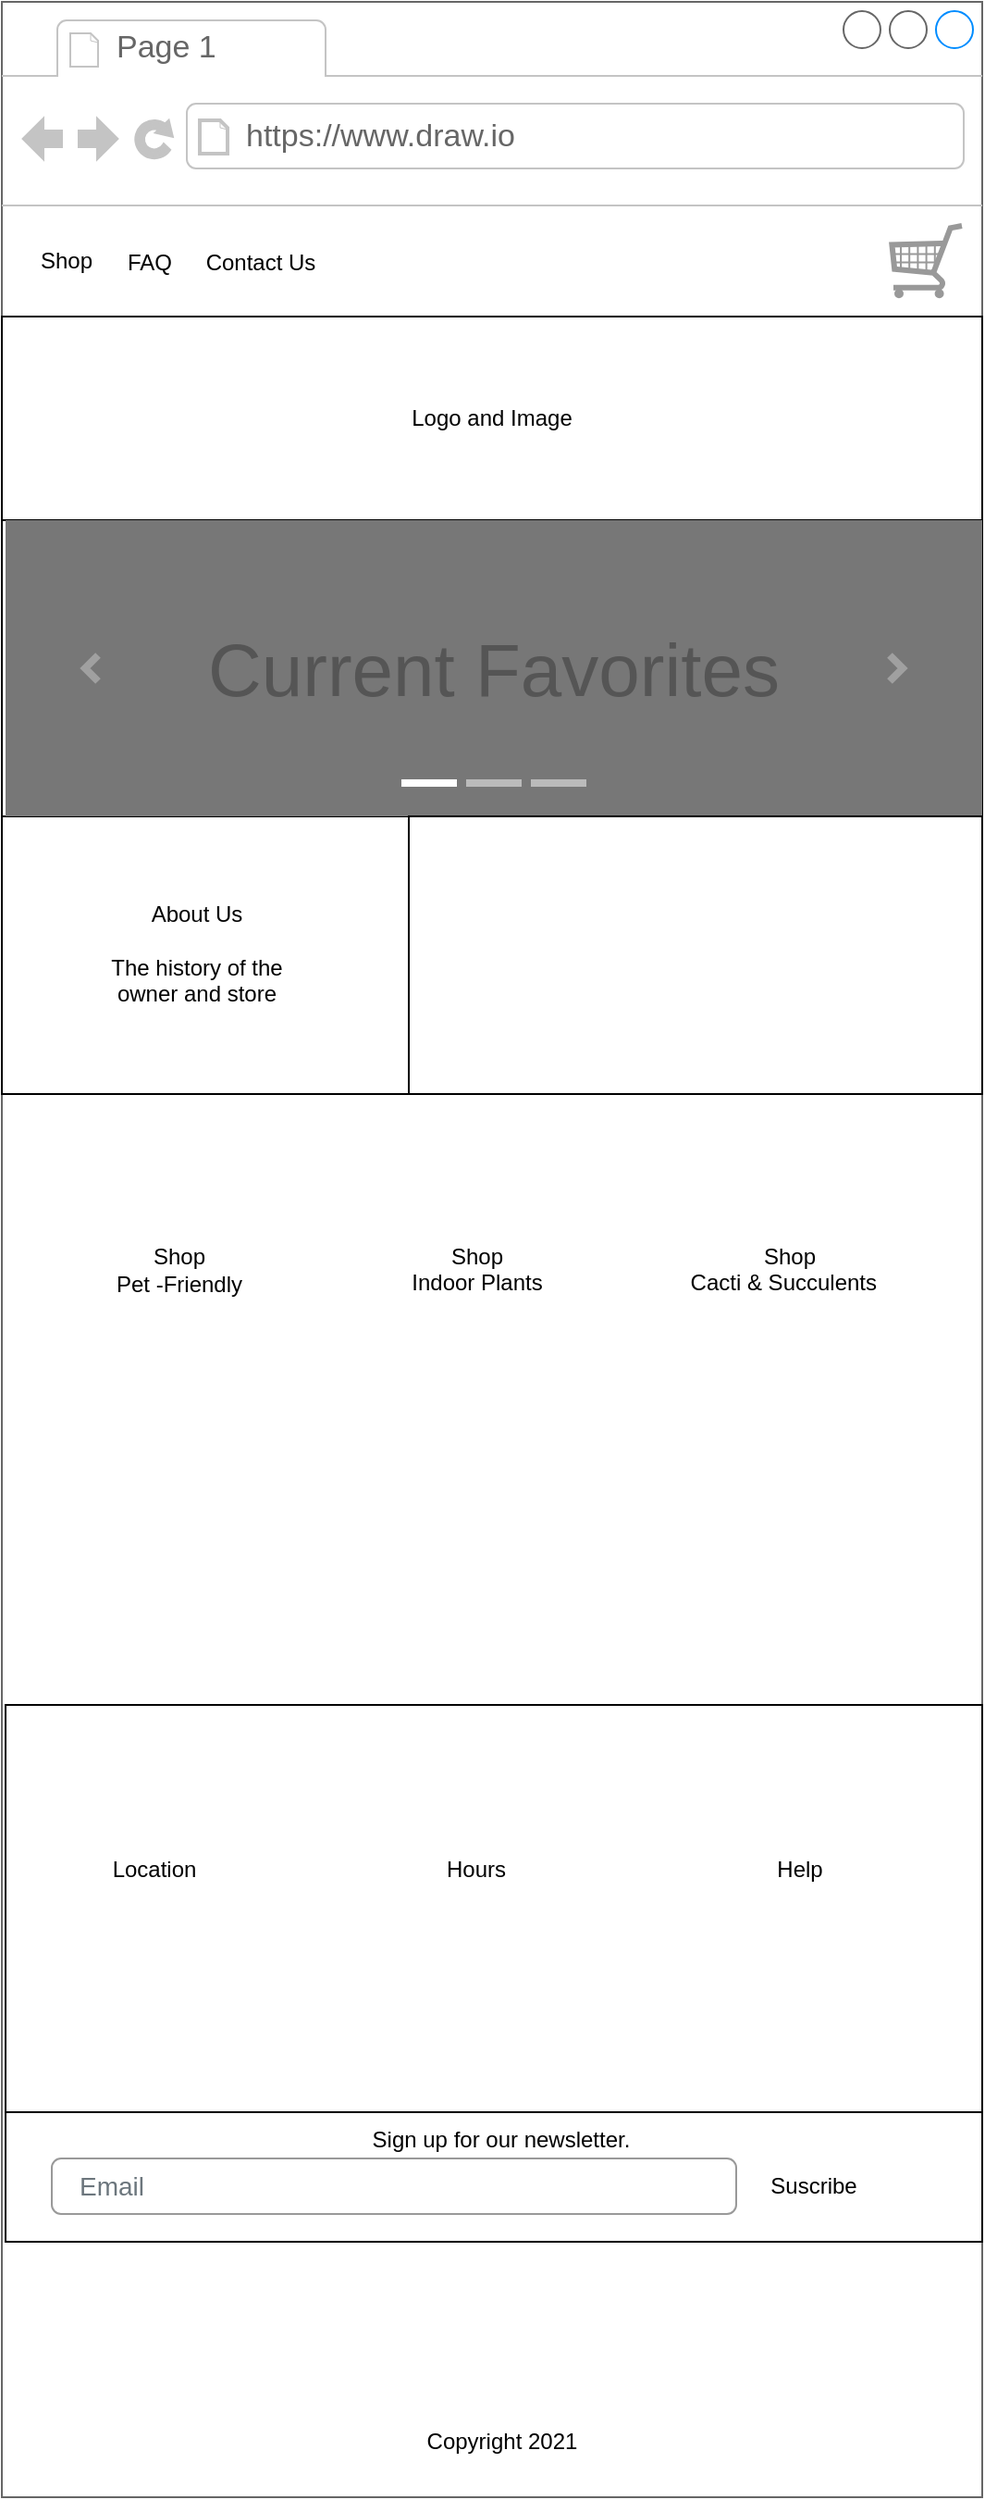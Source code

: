 <mxfile version="14.2.7" type="github">
  <diagram id="4ks3DGEPLyr1VdRXDdb_" name="Page-1">
    <mxGraphModel dx="946" dy="559" grid="1" gridSize="10" guides="1" tooltips="1" connect="1" arrows="1" fold="1" page="1" pageScale="1" pageWidth="850" pageHeight="1100" math="0" shadow="0">
      <root>
        <mxCell id="0" />
        <mxCell id="1" parent="0" />
        <mxCell id="LTRvE4BRYarLr9ZSw9s9-1" value="" style="strokeWidth=1;shadow=0;dashed=0;align=center;html=1;shape=mxgraph.mockup.containers.browserWindow;rSize=0;strokeColor=#666666;strokeColor2=#008cff;strokeColor3=#c4c4c4;mainText=,;recursiveResize=0;" parent="1" vertex="1">
          <mxGeometry x="140" y="32" width="530" height="1348" as="geometry" />
        </mxCell>
        <mxCell id="LTRvE4BRYarLr9ZSw9s9-2" value="Page 1" style="strokeWidth=1;shadow=0;dashed=0;align=center;html=1;shape=mxgraph.mockup.containers.anchor;fontSize=17;fontColor=#666666;align=left;" parent="LTRvE4BRYarLr9ZSw9s9-1" vertex="1">
          <mxGeometry x="60" y="12" width="110" height="26" as="geometry" />
        </mxCell>
        <mxCell id="LTRvE4BRYarLr9ZSw9s9-3" value="https://www.draw.io" style="strokeWidth=1;shadow=0;dashed=0;align=center;html=1;shape=mxgraph.mockup.containers.anchor;rSize=0;fontSize=17;fontColor=#666666;align=left;" parent="LTRvE4BRYarLr9ZSw9s9-1" vertex="1">
          <mxGeometry x="130" y="60" width="250" height="26" as="geometry" />
        </mxCell>
        <mxCell id="LTRvE4BRYarLr9ZSw9s9-5" value="" style="verticalLabelPosition=bottom;shadow=0;dashed=0;align=center;html=1;verticalAlign=top;strokeWidth=1;shape=mxgraph.mockup.misc.shoppingCart;strokeColor=#999999;" parent="LTRvE4BRYarLr9ZSw9s9-1" vertex="1">
          <mxGeometry x="480" y="120" width="40" height="40" as="geometry" />
        </mxCell>
        <mxCell id="LTRvE4BRYarLr9ZSw9s9-6" value="" style="rounded=0;whiteSpace=wrap;html=1;" parent="LTRvE4BRYarLr9ZSw9s9-1" vertex="1">
          <mxGeometry y="170" width="530" height="110" as="geometry" />
        </mxCell>
        <mxCell id="LTRvE4BRYarLr9ZSw9s9-7" value="Logo and Image" style="text;html=1;strokeColor=none;fillColor=none;align=center;verticalAlign=middle;whiteSpace=wrap;rounded=0;" parent="LTRvE4BRYarLr9ZSw9s9-1" vertex="1">
          <mxGeometry x="218" y="210" width="94" height="30" as="geometry" />
        </mxCell>
        <mxCell id="LTRvE4BRYarLr9ZSw9s9-35" value="" style="rounded=0;whiteSpace=wrap;html=1;" parent="LTRvE4BRYarLr9ZSw9s9-1" vertex="1">
          <mxGeometry y="440" width="530" height="150" as="geometry" />
        </mxCell>
        <mxCell id="KfPRQVcdiumOj6spdLpO-2" value="About Us&lt;br&gt;&lt;br&gt;The history of the owner and store" style="text;html=1;strokeColor=none;fillColor=none;align=center;verticalAlign=middle;whiteSpace=wrap;rounded=0;" parent="LTRvE4BRYarLr9ZSw9s9-1" vertex="1">
          <mxGeometry x="41" y="468" width="129" height="92" as="geometry" />
        </mxCell>
        <mxCell id="KfPRQVcdiumOj6spdLpO-11" value="" style="rounded=0;whiteSpace=wrap;html=1;" parent="LTRvE4BRYarLr9ZSw9s9-1" vertex="1">
          <mxGeometry y="280" width="530" height="160" as="geometry" />
        </mxCell>
        <mxCell id="KfPRQVcdiumOj6spdLpO-24" value="Current Favorites" style="html=1;shadow=0;dashed=0;strokeColor=none;strokeWidth=1;fillColor=#777777;fontColor=#555555;whiteSpace=wrap;align=center;verticalAlign=middle;fontStyle=0;fontSize=40;" parent="LTRvE4BRYarLr9ZSw9s9-1" vertex="1">
          <mxGeometry x="2" y="280" width="528" height="160" as="geometry" />
        </mxCell>
        <mxCell id="KfPRQVcdiumOj6spdLpO-25" value="" style="html=1;verticalLabelPosition=bottom;labelBackgroundColor=#ffffff;verticalAlign=top;shadow=0;dashed=0;strokeWidth=4;shape=mxgraph.ios7.misc.more;strokeColor=#a0a0a0;" parent="KfPRQVcdiumOj6spdLpO-24" vertex="1">
          <mxGeometry x="1" y="0.5" width="7" height="14" relative="1" as="geometry">
            <mxPoint x="-50" y="-7" as="offset" />
          </mxGeometry>
        </mxCell>
        <mxCell id="KfPRQVcdiumOj6spdLpO-26" value="" style="flipH=1;html=1;verticalLabelPosition=bottom;labelBackgroundColor=#ffffff;verticalAlign=top;shadow=0;dashed=0;strokeWidth=4;shape=mxgraph.ios7.misc.more;strokeColor=#a0a0a0;" parent="KfPRQVcdiumOj6spdLpO-24" vertex="1">
          <mxGeometry y="0.5" width="7" height="14" relative="1" as="geometry">
            <mxPoint x="43" y="-7" as="offset" />
          </mxGeometry>
        </mxCell>
        <mxCell id="KfPRQVcdiumOj6spdLpO-27" value="" style="html=1;shadow=0;strokeColor=none;fillColor=#ffffff;" parent="KfPRQVcdiumOj6spdLpO-24" vertex="1">
          <mxGeometry x="0.5" y="1" width="30" height="4" relative="1" as="geometry">
            <mxPoint x="-50" y="-20" as="offset" />
          </mxGeometry>
        </mxCell>
        <mxCell id="KfPRQVcdiumOj6spdLpO-28" value="" style="html=1;shadow=0;strokeColor=none;fillColor=#BBBBBB;" parent="KfPRQVcdiumOj6spdLpO-24" vertex="1">
          <mxGeometry x="0.5" y="1" width="30" height="4" relative="1" as="geometry">
            <mxPoint x="-15" y="-20" as="offset" />
          </mxGeometry>
        </mxCell>
        <mxCell id="KfPRQVcdiumOj6spdLpO-29" value="" style="html=1;shadow=0;strokeColor=none;fillColor=#BBBBBB;" parent="KfPRQVcdiumOj6spdLpO-24" vertex="1">
          <mxGeometry x="0.5" y="1" width="30" height="4" relative="1" as="geometry">
            <mxPoint x="20" y="-20" as="offset" />
          </mxGeometry>
        </mxCell>
        <mxCell id="KfPRQVcdiumOj6spdLpO-32" value="" style="rounded=0;whiteSpace=wrap;html=1;" parent="LTRvE4BRYarLr9ZSw9s9-1" vertex="1">
          <mxGeometry x="220" y="440" width="310" height="150" as="geometry" />
        </mxCell>
        <mxCell id="KfPRQVcdiumOj6spdLpO-33" value="" style="shape=image;html=1;verticalAlign=top;verticalLabelPosition=bottom;labelBackgroundColor=#ffffff;imageAspect=0;aspect=fixed;image=https://cdn0.iconfinder.com/data/icons/set-app-incredibles/24/Image-01-128.png" parent="LTRvE4BRYarLr9ZSw9s9-1" vertex="1">
          <mxGeometry x="312" y="450" width="128" height="128" as="geometry" />
        </mxCell>
        <mxCell id="KfPRQVcdiumOj6spdLpO-34" value="" style="shape=image;html=1;verticalAlign=top;verticalLabelPosition=bottom;labelBackgroundColor=#ffffff;imageAspect=0;aspect=fixed;image=https://cdn0.iconfinder.com/data/icons/set-app-incredibles/24/Image-01-128.png" parent="LTRvE4BRYarLr9ZSw9s9-1" vertex="1">
          <mxGeometry x="31.5" y="705.5" width="128" height="128" as="geometry" />
        </mxCell>
        <mxCell id="KfPRQVcdiumOj6spdLpO-36" value="" style="shape=image;html=1;verticalAlign=top;verticalLabelPosition=bottom;labelBackgroundColor=#ffffff;imageAspect=0;aspect=fixed;image=https://cdn0.iconfinder.com/data/icons/set-app-incredibles/24/Image-01-128.png" parent="LTRvE4BRYarLr9ZSw9s9-1" vertex="1">
          <mxGeometry x="361.5" y="705.5" width="128" height="128" as="geometry" />
        </mxCell>
        <mxCell id="KfPRQVcdiumOj6spdLpO-35" value="" style="shape=image;html=1;verticalAlign=top;verticalLabelPosition=bottom;labelBackgroundColor=#ffffff;imageAspect=0;aspect=fixed;image=https://cdn0.iconfinder.com/data/icons/set-app-incredibles/24/Image-01-128.png" parent="LTRvE4BRYarLr9ZSw9s9-1" vertex="1">
          <mxGeometry x="192.5" y="705.5" width="128" height="128" as="geometry" />
        </mxCell>
        <mxCell id="KfPRQVcdiumOj6spdLpO-37" value="Shop &lt;br&gt;&lt;span style=&quot;color: rgba(0 , 0 , 0 , 0) ; font-family: monospace ; font-size: 0px&quot;&gt;%3CmxGraphModel%3E%3Croot%3E%3CmxCell%20id%3D%220%22%2F%3E%3CmxCell%20id%3D%221%22%20parent%3D%220%22%2F%3E%3CmxCell%20id%3D%222%22%20value%3D%22%22%20style%3D%22shape%3Dimage%3Bhtml%3D1%3BverticalAlign%3Dtop%3BverticalLabelPosition%3Dbottom%3BlabelBackgroundColor%3D%23ffffff%3BimageAspect%3D0%3Baspect%3Dfixed%3Bimage%3Dhttps%3A%2F%2Fcdn0.iconfinder.com%2Fdata%2Ficons%2Fset-app-incredibles%2F24%2FImage-01-128.png%22%20vertex%3D%221%22%20parent%3D%221%22%3E%3CmxGeometry%20x%3D%22170%22%20y%3D%22700%22%20width%3D%22128%22%20height%3D%22128%22%20as%3D%22geometry%22%2F%3E%3C%2FmxCell%3E%3C%2Froot%3E%3C%2FmxGraphModel%3E&lt;/span&gt;Pet -Friendly" style="text;html=1;strokeColor=none;fillColor=none;align=center;verticalAlign=middle;whiteSpace=wrap;rounded=0;" parent="LTRvE4BRYarLr9ZSw9s9-1" vertex="1">
          <mxGeometry x="55.5" y="670.5" width="80" height="28" as="geometry" />
        </mxCell>
        <mxCell id="KfPRQVcdiumOj6spdLpO-38" value="Shop &lt;br&gt;Indoor Plants&lt;br&gt;&lt;span style=&quot;color: rgba(0 , 0 , 0 , 0) ; font-family: monospace ; font-size: 0px&quot;&gt;%3CmxGraphModel%3E%3Croot%3E%3CmxCell%20id%3D%220%22%2F%3E%3CmxCell%20id%3D%221%22%20parent%3D%220%22%2F%3E%3CmxCell%20id%3D%222%22%20value%3D%22%22%20style%3D%22shape%3Dimage%3Bhtml%3D1%3BverticalAlign%3Dtop%3BverticalLabelPosition%3Dbottom%3BlabelBackgroundColor%3D%23ffffff%3BimageAspect%3D0%3Baspect%3Dfixed%3Bimage%3Dhttps%3A%2F%2Fcdn0.iconfinder.com%2Fdata%2Ficons%2Fset-app-incredibles%2F24%2FImage-01-128.png%22%20vertex%3D%221%22%20parent%3D%221%22%3E%3CmxGeometry%20x%3D%22170%22%20y%3D%22700%22%20width%3D%22128%22%20height%3D%22128%22%20as%3D%22geometry%22%2F%3E%3C%2FmxCell%3E%3C%2Froot%3E%3C%2FmxGraphModel%3EIndoor Plants&lt;/span&gt;" style="text;html=1;strokeColor=none;fillColor=none;align=center;verticalAlign=middle;whiteSpace=wrap;rounded=0;" parent="LTRvE4BRYarLr9ZSw9s9-1" vertex="1">
          <mxGeometry x="216.5" y="677.5" width="80" height="28" as="geometry" />
        </mxCell>
        <mxCell id="KfPRQVcdiumOj6spdLpO-39" value="Shop&lt;br&gt;Cacti &amp;amp; Succulents&amp;nbsp;&amp;nbsp;&lt;br&gt;&lt;span style=&quot;color: rgba(0 , 0 , 0 , 0) ; font-family: monospace ; font-size: 0px&quot;&gt;%3CmxGraphModel%3E%3Croot%3E%3CmxCell%20id%3D%220%22%2F%3E%3CmxCell%20id%3D%221%22%20parent%3D%220%22%2F%3E%3CmxCell%20id%3D%222%22%20value%3D%22%22%20style%3D%22shape%3Dimage%3Bhtml%3D1%3BverticalAlign%3Dtop%3BverticalLabelPosition%3Dbottom%3BlabelBackgroundColor%3D%23ffffff%3BimageAspect%3D0%3Baspect%3Dfixed%3Bimage%3Dhttps%3A%2F%2Fcdn0.iconfinder.com%2Fdata%2Ficons%2Fset-app-incredibles%2F24%2FImage-01-128.png%22%20vertex%3D%221%22%20parent%3D%221%22%3E%3CmxGeometry%20x%3D%22170%22%20y%3D%22700%22%20width%3D%22128%22%20height%3D%22128%22%20as%3D%22geometry%22%2F%3E%3C%2FmxCell%3E%3C%2Froot%3E%3C%2FmxGraphModel%3ECacti &amp;amp; Succulents&lt;/span&gt;" style="text;html=1;strokeColor=none;fillColor=none;align=center;verticalAlign=middle;whiteSpace=wrap;rounded=0;" parent="LTRvE4BRYarLr9ZSw9s9-1" vertex="1">
          <mxGeometry x="350.5" y="668" width="150" height="47" as="geometry" />
        </mxCell>
        <mxCell id="KfPRQVcdiumOj6spdLpO-41" value="Shop" style="text;html=1;strokeColor=none;fillColor=none;align=center;verticalAlign=middle;whiteSpace=wrap;rounded=0;" parent="LTRvE4BRYarLr9ZSw9s9-1" vertex="1">
          <mxGeometry x="14.5" y="130" width="40" height="20" as="geometry" />
        </mxCell>
        <mxCell id="KfPRQVcdiumOj6spdLpO-43" value="FAQ" style="text;html=1;strokeColor=none;fillColor=none;align=center;verticalAlign=middle;whiteSpace=wrap;rounded=0;" parent="LTRvE4BRYarLr9ZSw9s9-1" vertex="1">
          <mxGeometry x="60" y="131" width="40" height="20" as="geometry" />
        </mxCell>
        <mxCell id="KfPRQVcdiumOj6spdLpO-44" value="Contact Us" style="text;html=1;strokeColor=none;fillColor=none;align=center;verticalAlign=middle;whiteSpace=wrap;rounded=0;" parent="LTRvE4BRYarLr9ZSw9s9-1" vertex="1">
          <mxGeometry x="108.5" y="131" width="61.5" height="20" as="geometry" />
        </mxCell>
        <mxCell id="KfPRQVcdiumOj6spdLpO-74" value="" style="rounded=0;whiteSpace=wrap;html=1;" parent="LTRvE4BRYarLr9ZSw9s9-1" vertex="1">
          <mxGeometry x="2" y="920" width="528" height="220" as="geometry" />
        </mxCell>
        <mxCell id="KfPRQVcdiumOj6spdLpO-73" value="" style="rounded=0;whiteSpace=wrap;html=1;" parent="LTRvE4BRYarLr9ZSw9s9-1" vertex="1">
          <mxGeometry x="2" y="1140" width="528" height="70" as="geometry" />
        </mxCell>
        <mxCell id="KfPRQVcdiumOj6spdLpO-75" value="Location" style="text;html=1;strokeColor=none;fillColor=none;align=center;verticalAlign=middle;whiteSpace=wrap;rounded=0;" parent="LTRvE4BRYarLr9ZSw9s9-1" vertex="1">
          <mxGeometry x="47.5" y="988" width="69" height="42" as="geometry" />
        </mxCell>
        <mxCell id="KfPRQVcdiumOj6spdLpO-76" value="Hours" style="text;html=1;strokeColor=none;fillColor=none;align=center;verticalAlign=middle;whiteSpace=wrap;rounded=0;" parent="LTRvE4BRYarLr9ZSw9s9-1" vertex="1">
          <mxGeometry x="222" y="988" width="69" height="42" as="geometry" />
        </mxCell>
        <mxCell id="KfPRQVcdiumOj6spdLpO-77" value="Help" style="text;html=1;strokeColor=none;fillColor=none;align=center;verticalAlign=middle;whiteSpace=wrap;rounded=0;" parent="LTRvE4BRYarLr9ZSw9s9-1" vertex="1">
          <mxGeometry x="396.5" y="988" width="69" height="42" as="geometry" />
        </mxCell>
        <mxCell id="KfPRQVcdiumOj6spdLpO-79" value="Sign up for our newsletter." style="text;html=1;strokeColor=none;fillColor=none;align=center;verticalAlign=middle;whiteSpace=wrap;rounded=0;" parent="LTRvE4BRYarLr9ZSw9s9-1" vertex="1">
          <mxGeometry x="150" y="1145" width="240" height="20" as="geometry" />
        </mxCell>
        <mxCell id="KfPRQVcdiumOj6spdLpO-80" value="Email" style="html=1;shadow=0;dashed=0;shape=mxgraph.bootstrap.rrect;rSize=5;fillColor=none;strokeColor=#999999;align=left;spacing=15;fontSize=14;fontColor=#6C767D;" parent="LTRvE4BRYarLr9ZSw9s9-1" vertex="1">
          <mxGeometry x="27" y="1165" width="370" height="30" as="geometry" />
        </mxCell>
        <mxCell id="KfPRQVcdiumOj6spdLpO-83" value="Suscribe" style="text;html=1;strokeColor=none;fillColor=none;align=center;verticalAlign=middle;whiteSpace=wrap;rounded=0;" parent="LTRvE4BRYarLr9ZSw9s9-1" vertex="1">
          <mxGeometry x="419" y="1170" width="40" height="20" as="geometry" />
        </mxCell>
        <mxCell id="KfPRQVcdiumOj6spdLpO-86" value="" style="shape=image;html=1;verticalAlign=top;verticalLabelPosition=bottom;labelBackgroundColor=#ffffff;imageAspect=0;aspect=fixed;image=https://cdn1.iconfinder.com/data/icons/logotypes/32/pinterest-128.png" parent="LTRvE4BRYarLr9ZSw9s9-1" vertex="1">
          <mxGeometry x="371.5" y="1223.75" width="68.5" height="68.5" as="geometry" />
        </mxCell>
        <mxCell id="KfPRQVcdiumOj6spdLpO-85" value="" style="shape=image;html=1;verticalAlign=top;verticalLabelPosition=bottom;labelBackgroundColor=#ffffff;imageAspect=0;aspect=fixed;image=https://cdn4.iconfinder.com/data/icons/social-media-logos-6/512/62-instagram-128.png" parent="LTRvE4BRYarLr9ZSw9s9-1" vertex="1">
          <mxGeometry x="232" y="1227" width="68" height="68" as="geometry" />
        </mxCell>
        <mxCell id="KfPRQVcdiumOj6spdLpO-84" value="" style="shape=image;html=1;verticalAlign=top;verticalLabelPosition=bottom;labelBackgroundColor=#ffffff;imageAspect=0;aspect=fixed;image=https://cdn1.iconfinder.com/data/icons/logotypes/32/facebook-128.png" parent="LTRvE4BRYarLr9ZSw9s9-1" vertex="1">
          <mxGeometry x="100" y="1227" width="62" height="62" as="geometry" />
        </mxCell>
        <mxCell id="KfPRQVcdiumOj6spdLpO-87" value="Copyright 2021" style="text;html=1;strokeColor=none;fillColor=none;align=center;verticalAlign=middle;whiteSpace=wrap;rounded=0;" parent="LTRvE4BRYarLr9ZSw9s9-1" vertex="1">
          <mxGeometry x="174.63" y="1308" width="190.75" height="20" as="geometry" />
        </mxCell>
      </root>
    </mxGraphModel>
  </diagram>
</mxfile>
